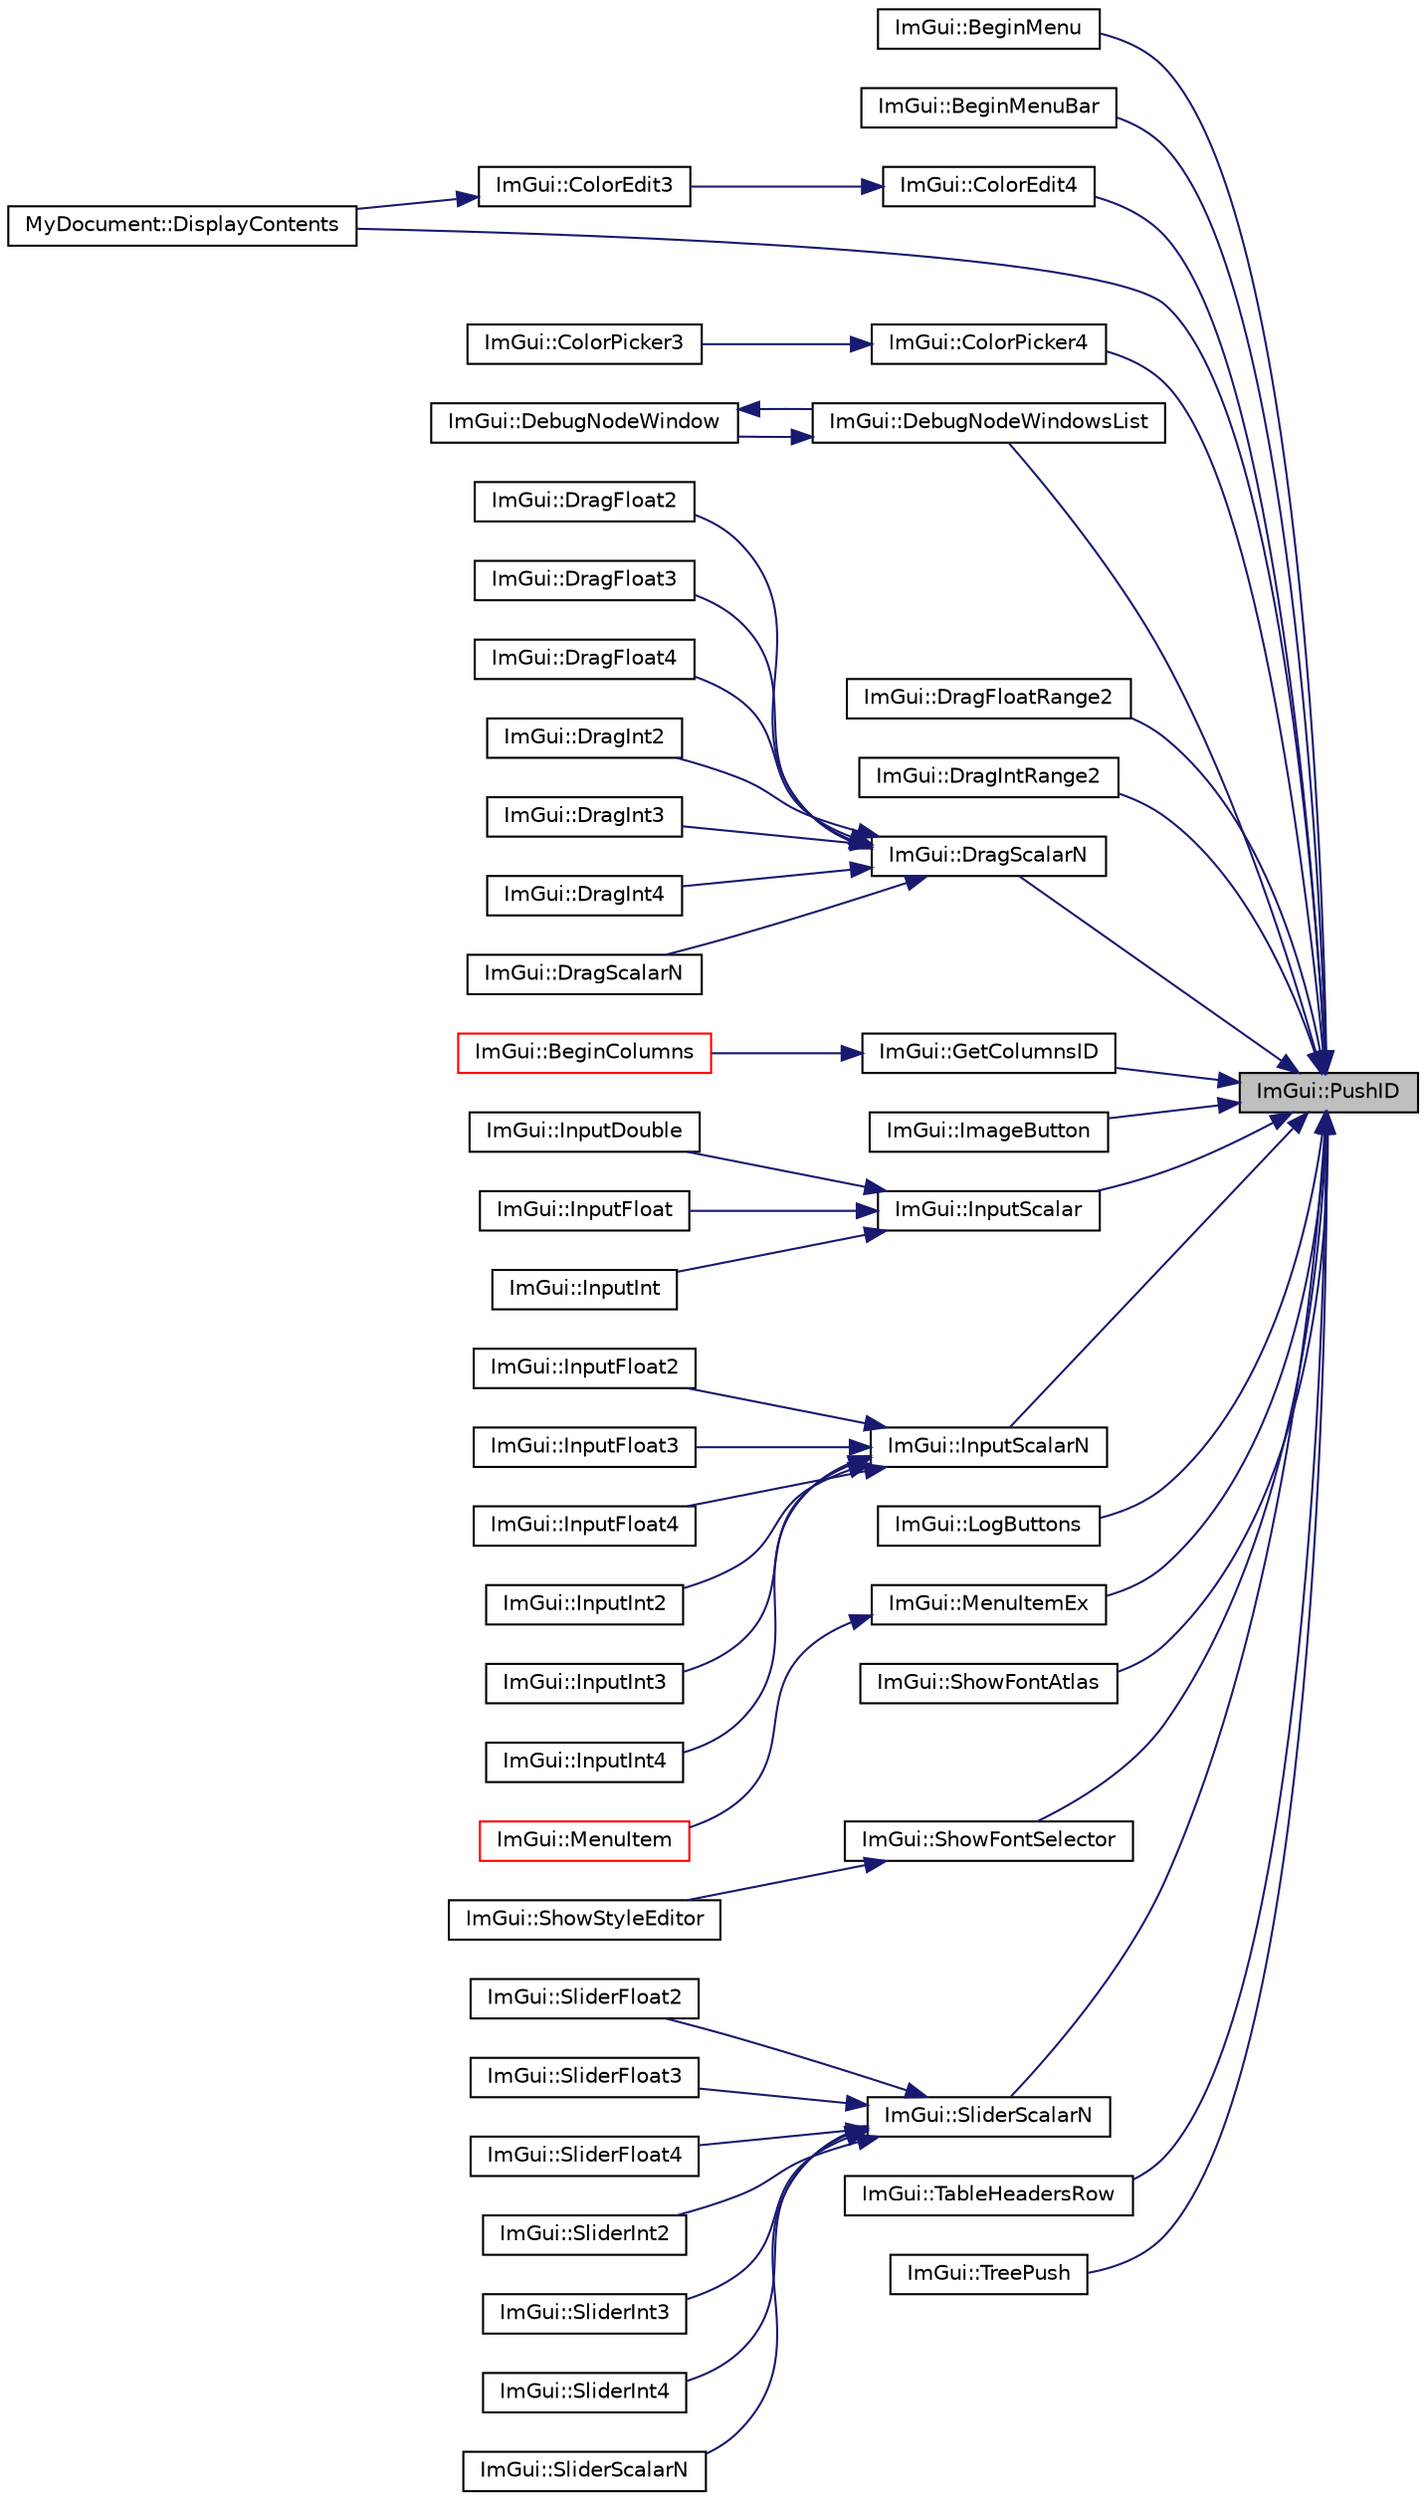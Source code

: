 digraph "ImGui::PushID"
{
 // LATEX_PDF_SIZE
  edge [fontname="Helvetica",fontsize="10",labelfontname="Helvetica",labelfontsize="10"];
  node [fontname="Helvetica",fontsize="10",shape=record];
  rankdir="RL";
  Node1 [label="ImGui::PushID",height=0.2,width=0.4,color="black", fillcolor="grey75", style="filled", fontcolor="black",tooltip=" "];
  Node1 -> Node2 [dir="back",color="midnightblue",fontsize="10",style="solid"];
  Node2 [label="ImGui::BeginMenu",height=0.2,width=0.4,color="black", fillcolor="white", style="filled",URL="$namespace_im_gui.html#a1e55711a21f97d5dff919d697d3a7201",tooltip=" "];
  Node1 -> Node3 [dir="back",color="midnightblue",fontsize="10",style="solid"];
  Node3 [label="ImGui::BeginMenuBar",height=0.2,width=0.4,color="black", fillcolor="white", style="filled",URL="$namespace_im_gui.html#a4852dff802922163fc747e2e0df5b88f",tooltip=" "];
  Node1 -> Node4 [dir="back",color="midnightblue",fontsize="10",style="solid"];
  Node4 [label="ImGui::ColorEdit4",height=0.2,width=0.4,color="black", fillcolor="white", style="filled",URL="$namespace_im_gui.html#ac3f45e2aa0b1d591cc8a2cdf8b566a45",tooltip=" "];
  Node4 -> Node5 [dir="back",color="midnightblue",fontsize="10",style="solid"];
  Node5 [label="ImGui::ColorEdit3",height=0.2,width=0.4,color="black", fillcolor="white", style="filled",URL="$namespace_im_gui.html#a5afe76ba1c91f07363e40396e7df656e",tooltip=" "];
  Node5 -> Node6 [dir="back",color="midnightblue",fontsize="10",style="solid"];
  Node6 [label="MyDocument::DisplayContents",height=0.2,width=0.4,color="black", fillcolor="white", style="filled",URL="$struct_my_document.html#aa51e0b8e6c95b7109a507603599c05d9",tooltip=" "];
  Node1 -> Node7 [dir="back",color="midnightblue",fontsize="10",style="solid"];
  Node7 [label="ImGui::ColorPicker4",height=0.2,width=0.4,color="black", fillcolor="white", style="filled",URL="$namespace_im_gui.html#a3d5aae9e0a14aa051d5a799abbe97b32",tooltip=" "];
  Node7 -> Node8 [dir="back",color="midnightblue",fontsize="10",style="solid"];
  Node8 [label="ImGui::ColorPicker3",height=0.2,width=0.4,color="black", fillcolor="white", style="filled",URL="$namespace_im_gui.html#a2a2a98cb9a17b18702be6b954670b388",tooltip=" "];
  Node1 -> Node9 [dir="back",color="midnightblue",fontsize="10",style="solid"];
  Node9 [label="ImGui::DebugNodeWindowsList",height=0.2,width=0.4,color="black", fillcolor="white", style="filled",URL="$namespace_im_gui.html#a8c2ed9f140c90d8eaca1e2cfd8f46142",tooltip=" "];
  Node9 -> Node10 [dir="back",color="midnightblue",fontsize="10",style="solid"];
  Node10 [label="ImGui::DebugNodeWindow",height=0.2,width=0.4,color="black", fillcolor="white", style="filled",URL="$namespace_im_gui.html#afcb602554925c5409977f0fb39f77e5d",tooltip=" "];
  Node10 -> Node9 [dir="back",color="midnightblue",fontsize="10",style="solid"];
  Node1 -> Node6 [dir="back",color="midnightblue",fontsize="10",style="solid"];
  Node1 -> Node11 [dir="back",color="midnightblue",fontsize="10",style="solid"];
  Node11 [label="ImGui::DragFloatRange2",height=0.2,width=0.4,color="black", fillcolor="white", style="filled",URL="$namespace_im_gui.html#aa6bfd93ead5c47e84b66185da88b8e8c",tooltip=" "];
  Node1 -> Node12 [dir="back",color="midnightblue",fontsize="10",style="solid"];
  Node12 [label="ImGui::DragIntRange2",height=0.2,width=0.4,color="black", fillcolor="white", style="filled",URL="$namespace_im_gui.html#a27a0380e0480671c7cd854dd7bfc6bd1",tooltip=" "];
  Node1 -> Node13 [dir="back",color="midnightblue",fontsize="10",style="solid"];
  Node13 [label="ImGui::DragScalarN",height=0.2,width=0.4,color="black", fillcolor="white", style="filled",URL="$namespace_im_gui.html#a1265d2b30ced1fca909e26c8f718fcbd",tooltip=" "];
  Node13 -> Node14 [dir="back",color="midnightblue",fontsize="10",style="solid"];
  Node14 [label="ImGui::DragFloat2",height=0.2,width=0.4,color="black", fillcolor="white", style="filled",URL="$namespace_im_gui.html#afc9ce10d78534a5c186cee0b337f7471",tooltip=" "];
  Node13 -> Node15 [dir="back",color="midnightblue",fontsize="10",style="solid"];
  Node15 [label="ImGui::DragFloat3",height=0.2,width=0.4,color="black", fillcolor="white", style="filled",URL="$namespace_im_gui.html#a5ffcbb0240077cf2f300960db3c0a3d7",tooltip=" "];
  Node13 -> Node16 [dir="back",color="midnightblue",fontsize="10",style="solid"];
  Node16 [label="ImGui::DragFloat4",height=0.2,width=0.4,color="black", fillcolor="white", style="filled",URL="$namespace_im_gui.html#a43e4508fb0c6a82cf6d78a645965dd57",tooltip=" "];
  Node13 -> Node17 [dir="back",color="midnightblue",fontsize="10",style="solid"];
  Node17 [label="ImGui::DragInt2",height=0.2,width=0.4,color="black", fillcolor="white", style="filled",URL="$namespace_im_gui.html#a56e3ba8164b0b78b46f01a3a2f7fe00b",tooltip=" "];
  Node13 -> Node18 [dir="back",color="midnightblue",fontsize="10",style="solid"];
  Node18 [label="ImGui::DragInt3",height=0.2,width=0.4,color="black", fillcolor="white", style="filled",URL="$namespace_im_gui.html#af4be377242ba2480b28b116390af7261",tooltip=" "];
  Node13 -> Node19 [dir="back",color="midnightblue",fontsize="10",style="solid"];
  Node19 [label="ImGui::DragInt4",height=0.2,width=0.4,color="black", fillcolor="white", style="filled",URL="$namespace_im_gui.html#a5d75e4d3263272f22eb2001652397e55",tooltip=" "];
  Node13 -> Node20 [dir="back",color="midnightblue",fontsize="10",style="solid"];
  Node20 [label="ImGui::DragScalarN",height=0.2,width=0.4,color="black", fillcolor="white", style="filled",URL="$namespace_im_gui.html#aebc0e04d960526b77632fa9cca56734e",tooltip=" "];
  Node1 -> Node21 [dir="back",color="midnightblue",fontsize="10",style="solid"];
  Node21 [label="ImGui::GetColumnsID",height=0.2,width=0.4,color="black", fillcolor="white", style="filled",URL="$namespace_im_gui.html#a432f468da48b9aadd3c5928f1065939c",tooltip=" "];
  Node21 -> Node22 [dir="back",color="midnightblue",fontsize="10",style="solid"];
  Node22 [label="ImGui::BeginColumns",height=0.2,width=0.4,color="red", fillcolor="white", style="filled",URL="$namespace_im_gui.html#a303fae66ef07f4f86ab242cf81021060",tooltip=" "];
  Node1 -> Node27 [dir="back",color="midnightblue",fontsize="10",style="solid"];
  Node27 [label="ImGui::ImageButton",height=0.2,width=0.4,color="black", fillcolor="white", style="filled",URL="$namespace_im_gui.html#ac79ef64e8b9e1db73d8237f6a999da14",tooltip=" "];
  Node1 -> Node28 [dir="back",color="midnightblue",fontsize="10",style="solid"];
  Node28 [label="ImGui::InputScalar",height=0.2,width=0.4,color="black", fillcolor="white", style="filled",URL="$namespace_im_gui.html#afdb54540b7480872fbb746f64344b374",tooltip=" "];
  Node28 -> Node29 [dir="back",color="midnightblue",fontsize="10",style="solid"];
  Node29 [label="ImGui::InputDouble",height=0.2,width=0.4,color="black", fillcolor="white", style="filled",URL="$namespace_im_gui.html#ad941c3cfa561ca35b674fd5802bcf870",tooltip=" "];
  Node28 -> Node30 [dir="back",color="midnightblue",fontsize="10",style="solid"];
  Node30 [label="ImGui::InputFloat",height=0.2,width=0.4,color="black", fillcolor="white", style="filled",URL="$namespace_im_gui.html#a36b86c9d7226f18c316400c83a904454",tooltip=" "];
  Node28 -> Node31 [dir="back",color="midnightblue",fontsize="10",style="solid"];
  Node31 [label="ImGui::InputInt",height=0.2,width=0.4,color="black", fillcolor="white", style="filled",URL="$namespace_im_gui.html#a36fc45a3c41a63ea9a983cc851752505",tooltip=" "];
  Node1 -> Node32 [dir="back",color="midnightblue",fontsize="10",style="solid"];
  Node32 [label="ImGui::InputScalarN",height=0.2,width=0.4,color="black", fillcolor="white", style="filled",URL="$namespace_im_gui.html#afb17f0092027c09183df498834abace9",tooltip=" "];
  Node32 -> Node33 [dir="back",color="midnightblue",fontsize="10",style="solid"];
  Node33 [label="ImGui::InputFloat2",height=0.2,width=0.4,color="black", fillcolor="white", style="filled",URL="$namespace_im_gui.html#a854ba6decd4ae7e4b0980a9c71bfa47d",tooltip=" "];
  Node32 -> Node34 [dir="back",color="midnightblue",fontsize="10",style="solid"];
  Node34 [label="ImGui::InputFloat3",height=0.2,width=0.4,color="black", fillcolor="white", style="filled",URL="$namespace_im_gui.html#a970a00fd1a4226c697ea5fb807fb62d8",tooltip=" "];
  Node32 -> Node35 [dir="back",color="midnightblue",fontsize="10",style="solid"];
  Node35 [label="ImGui::InputFloat4",height=0.2,width=0.4,color="black", fillcolor="white", style="filled",URL="$namespace_im_gui.html#a69675d2e9780a0e5a7a372f936b64d49",tooltip=" "];
  Node32 -> Node36 [dir="back",color="midnightblue",fontsize="10",style="solid"];
  Node36 [label="ImGui::InputInt2",height=0.2,width=0.4,color="black", fillcolor="white", style="filled",URL="$namespace_im_gui.html#a83dfd2daacefb741e67d8d69821e1590",tooltip=" "];
  Node32 -> Node37 [dir="back",color="midnightblue",fontsize="10",style="solid"];
  Node37 [label="ImGui::InputInt3",height=0.2,width=0.4,color="black", fillcolor="white", style="filled",URL="$namespace_im_gui.html#ab8e7466e5bdda70fefa551eb662dc3f5",tooltip=" "];
  Node32 -> Node38 [dir="back",color="midnightblue",fontsize="10",style="solid"];
  Node38 [label="ImGui::InputInt4",height=0.2,width=0.4,color="black", fillcolor="white", style="filled",URL="$namespace_im_gui.html#a3a57668b83f7a99d295f94baa71add0a",tooltip=" "];
  Node1 -> Node39 [dir="back",color="midnightblue",fontsize="10",style="solid"];
  Node39 [label="ImGui::LogButtons",height=0.2,width=0.4,color="black", fillcolor="white", style="filled",URL="$namespace_im_gui.html#a7bd295da4be19bab98262c76fcaeb4fb",tooltip=" "];
  Node1 -> Node40 [dir="back",color="midnightblue",fontsize="10",style="solid"];
  Node40 [label="ImGui::MenuItemEx",height=0.2,width=0.4,color="black", fillcolor="white", style="filled",URL="$namespace_im_gui.html#ab5e6e4c78805615fb4d26d4918031f9c",tooltip=" "];
  Node40 -> Node41 [dir="back",color="midnightblue",fontsize="10",style="solid"];
  Node41 [label="ImGui::MenuItem",height=0.2,width=0.4,color="red", fillcolor="white", style="filled",URL="$namespace_im_gui.html#aa1bae511ca47478998693a9d8c84f2e6",tooltip=" "];
  Node1 -> Node45 [dir="back",color="midnightblue",fontsize="10",style="solid"];
  Node45 [label="ImGui::ShowFontAtlas",height=0.2,width=0.4,color="black", fillcolor="white", style="filled",URL="$namespace_im_gui.html#acab51ec2b39577845309f24535381038",tooltip=" "];
  Node1 -> Node46 [dir="back",color="midnightblue",fontsize="10",style="solid"];
  Node46 [label="ImGui::ShowFontSelector",height=0.2,width=0.4,color="black", fillcolor="white", style="filled",URL="$namespace_im_gui.html#a0bdce99eef17ef1e1fef40a18bd811ab",tooltip=" "];
  Node46 -> Node47 [dir="back",color="midnightblue",fontsize="10",style="solid"];
  Node47 [label="ImGui::ShowStyleEditor",height=0.2,width=0.4,color="black", fillcolor="white", style="filled",URL="$namespace_im_gui.html#ab2eb3dec78d054fe3feab1c091ec5de5",tooltip=" "];
  Node1 -> Node48 [dir="back",color="midnightblue",fontsize="10",style="solid"];
  Node48 [label="ImGui::SliderScalarN",height=0.2,width=0.4,color="black", fillcolor="white", style="filled",URL="$namespace_im_gui.html#a64031a4ad000695c1e1d3f42792f4bb4",tooltip=" "];
  Node48 -> Node49 [dir="back",color="midnightblue",fontsize="10",style="solid"];
  Node49 [label="ImGui::SliderFloat2",height=0.2,width=0.4,color="black", fillcolor="white", style="filled",URL="$namespace_im_gui.html#a65ed4a55f13d467b06075c951b310c23",tooltip=" "];
  Node48 -> Node50 [dir="back",color="midnightblue",fontsize="10",style="solid"];
  Node50 [label="ImGui::SliderFloat3",height=0.2,width=0.4,color="black", fillcolor="white", style="filled",URL="$namespace_im_gui.html#a9fb9ae936849ae17be13c9b6a0391585",tooltip=" "];
  Node48 -> Node51 [dir="back",color="midnightblue",fontsize="10",style="solid"];
  Node51 [label="ImGui::SliderFloat4",height=0.2,width=0.4,color="black", fillcolor="white", style="filled",URL="$namespace_im_gui.html#acee94c7b89963d8fec32de541cd7205f",tooltip=" "];
  Node48 -> Node52 [dir="back",color="midnightblue",fontsize="10",style="solid"];
  Node52 [label="ImGui::SliderInt2",height=0.2,width=0.4,color="black", fillcolor="white", style="filled",URL="$namespace_im_gui.html#a9913948869631d72e4fa5dd69235350e",tooltip=" "];
  Node48 -> Node53 [dir="back",color="midnightblue",fontsize="10",style="solid"];
  Node53 [label="ImGui::SliderInt3",height=0.2,width=0.4,color="black", fillcolor="white", style="filled",URL="$namespace_im_gui.html#ab1e67cf69998479a59677e332dba745b",tooltip=" "];
  Node48 -> Node54 [dir="back",color="midnightblue",fontsize="10",style="solid"];
  Node54 [label="ImGui::SliderInt4",height=0.2,width=0.4,color="black", fillcolor="white", style="filled",URL="$namespace_im_gui.html#a9a0bb4c55424177ab7894e5a87bd91ea",tooltip=" "];
  Node48 -> Node55 [dir="back",color="midnightblue",fontsize="10",style="solid"];
  Node55 [label="ImGui::SliderScalarN",height=0.2,width=0.4,color="black", fillcolor="white", style="filled",URL="$namespace_im_gui.html#ad8af03076c2e1d3b0092a43c023766fe",tooltip=" "];
  Node1 -> Node56 [dir="back",color="midnightblue",fontsize="10",style="solid"];
  Node56 [label="ImGui::TableHeadersRow",height=0.2,width=0.4,color="black", fillcolor="white", style="filled",URL="$namespace_im_gui.html#a0c16791f4620e8db38511553d5d63335",tooltip=" "];
  Node1 -> Node57 [dir="back",color="midnightblue",fontsize="10",style="solid"];
  Node57 [label="ImGui::TreePush",height=0.2,width=0.4,color="black", fillcolor="white", style="filled",URL="$namespace_im_gui.html#a30b5df3be04a6e712985612bbdea6656",tooltip=" "];
}
